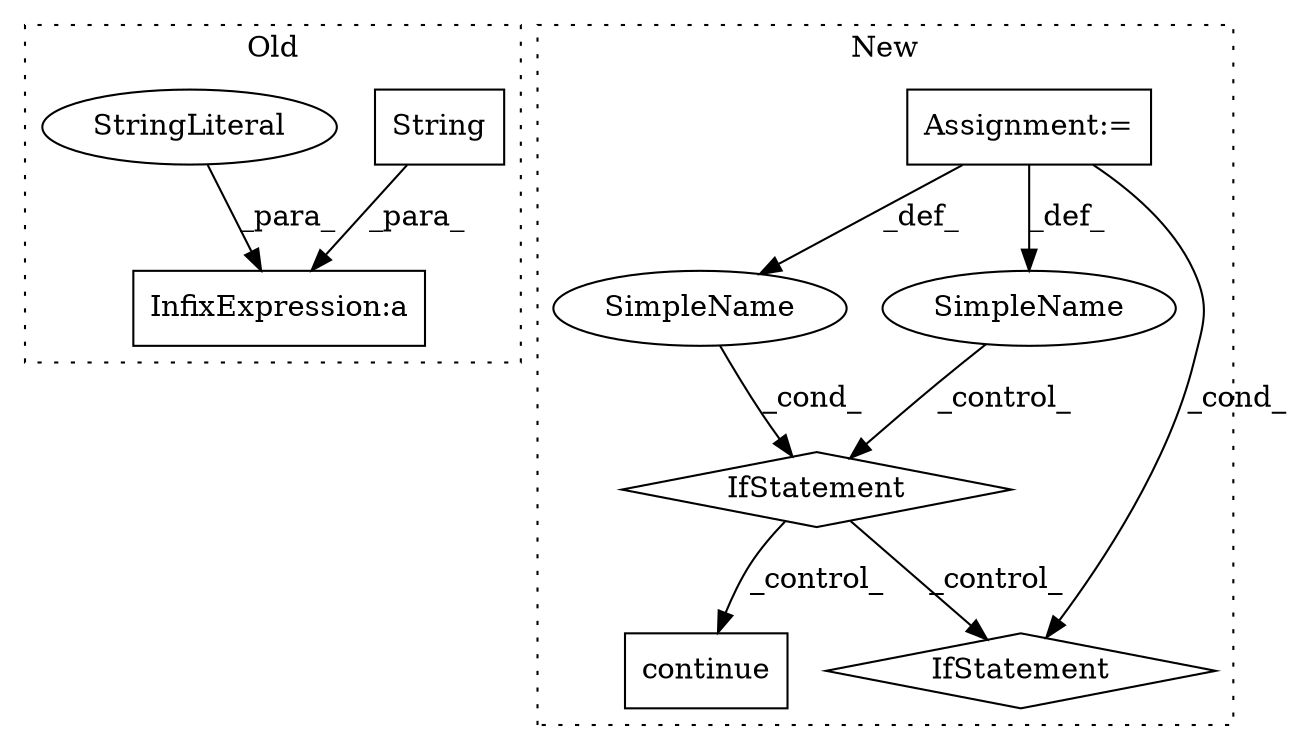 digraph G {
subgraph cluster0 {
1 [label="String" a="32" s="9716,9726" l="7,1" shape="box"];
6 [label="InfixExpression:a" a="27" s="9713" l="3" shape="box"];
7 [label="StringLiteral" a="45" s="9701" l="12" shape="ellipse"];
label = "Old";
style="dotted";
}
subgraph cluster1 {
2 [label="continue" a="18" s="9395" l="9" shape="box"];
3 [label="IfStatement" a="25" s="9362,9383" l="4,2" shape="diamond"];
4 [label="SimpleName" a="42" s="" l="" shape="ellipse"];
5 [label="Assignment:=" a="7" s="9154,9352" l="79,2" shape="box"];
8 [label="SimpleName" a="42" s="9245" l="9" shape="ellipse"];
9 [label="IfStatement" a="25" s="9419,9449" l="4,2" shape="diamond"];
label = "New";
style="dotted";
}
1 -> 6 [label="_para_"];
3 -> 2 [label="_control_"];
3 -> 9 [label="_control_"];
4 -> 3 [label="_cond_"];
5 -> 4 [label="_def_"];
5 -> 8 [label="_def_"];
5 -> 9 [label="_cond_"];
7 -> 6 [label="_para_"];
8 -> 3 [label="_control_"];
}